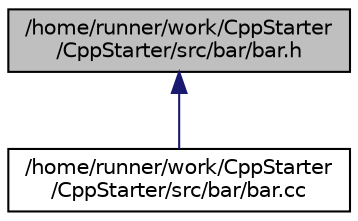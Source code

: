 digraph "/home/runner/work/CppStarter/CppStarter/src/bar/bar.h"
{
 // LATEX_PDF_SIZE
  edge [fontname="Helvetica",fontsize="10",labelfontname="Helvetica",labelfontsize="10"];
  node [fontname="Helvetica",fontsize="10",shape=record];
  Node1 [label="/home/runner/work/CppStarter\l/CppStarter/src/bar/bar.h",height=0.2,width=0.4,color="black", fillcolor="grey75", style="filled", fontcolor="black",tooltip=" "];
  Node1 -> Node2 [dir="back",color="midnightblue",fontsize="10",style="solid",fontname="Helvetica"];
  Node2 [label="/home/runner/work/CppStarter\l/CppStarter/src/bar/bar.cc",height=0.2,width=0.4,color="black", fillcolor="white", style="filled",URL="$bar_8cc.html",tooltip=" "];
}
